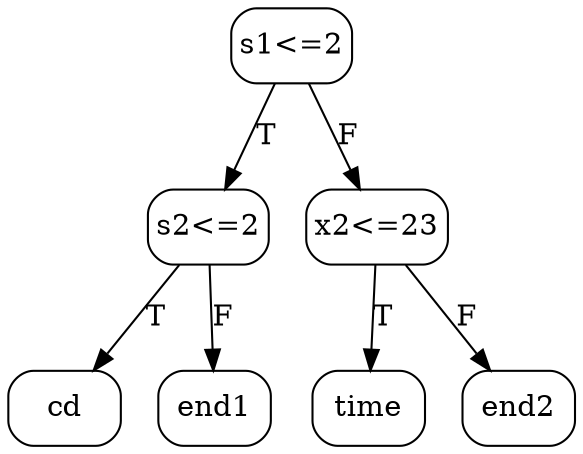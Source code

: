 // decision tree
digraph {
	2 [label=cd margin="0.05,0.05" shape=box style=rounded]
	3 [label=end1 margin="0.05,0.05" shape=box style=rounded]
	1 [label="s2<=2" margin="0.05,0.05" shape=box style=rounded]
	1 -> 2 [label=T]
	1 -> 3 [label=F]
	5 [label=time margin="0.05,0.05" shape=box style=rounded]
	6 [label=end2 margin="0.05,0.05" shape=box style=rounded]
	4 [label="x2<=23" margin="0.05,0.05" shape=box style=rounded]
	4 -> 5 [label=T]
	4 -> 6 [label=F]
	0 [label="s1<=2" margin="0.05,0.05" shape=box style=rounded]
	0 -> 1 [label=T]
	0 -> 4 [label=F]
}
